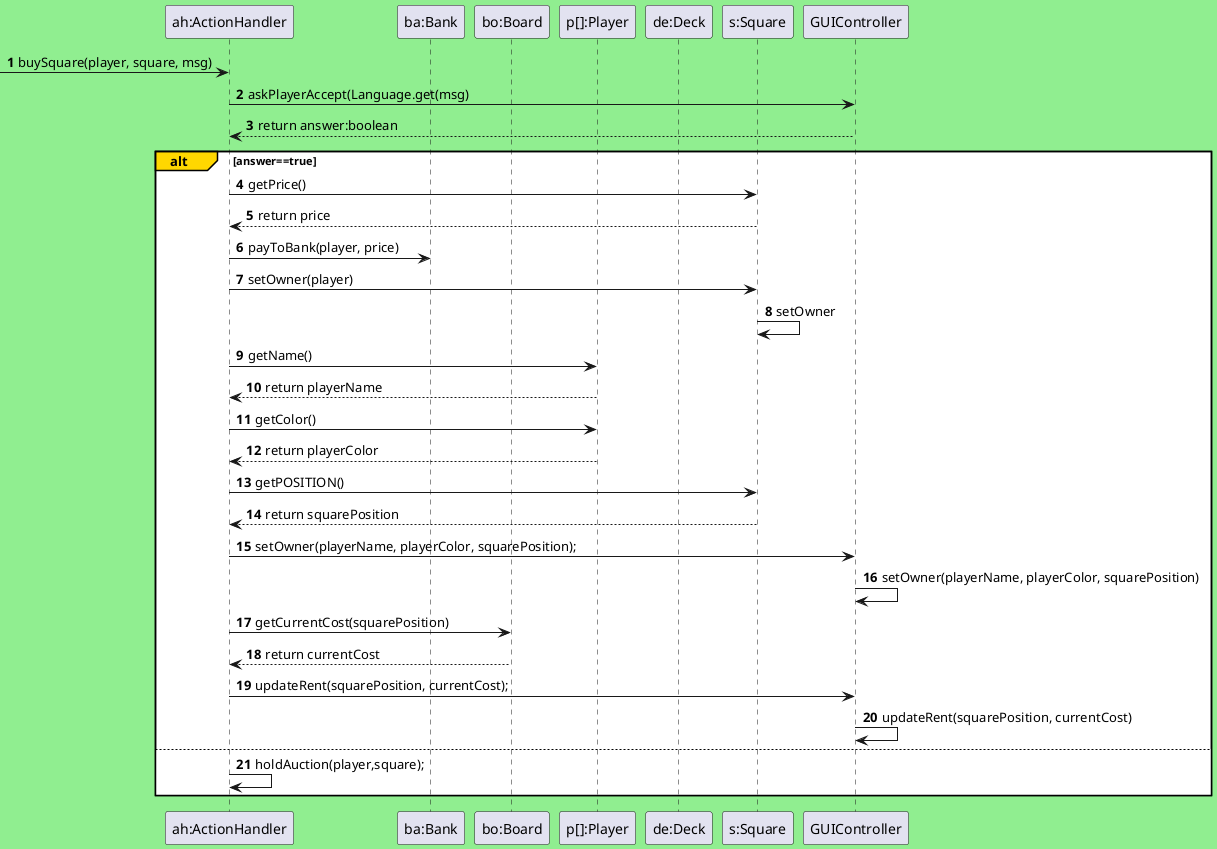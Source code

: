@startuml
'https://plantuml.com/sequence-diagram

autonumber
skinparam backgroundColor #LightGreen
Participant "ah:ActionHandler" as actionHandler
Participant "ba:Bank" as bank
Participant "bo:Board" as board
Participant "p[]:Player" as player
Participant "de:Deck" as deck
Participant "s:Square" as square
Participant "GUIController" as guiController

->actionHandler:buySquare(player, square, msg)
actionHandler -> guiController:askPlayerAccept(Language.get(msg)
actionHandler <-- guiController:return answer:boolean
alt#Gold #White answer==true
    actionHandler -> square:getPrice()
    actionHandler <--square: return price
    actionHandler ->bank: payToBank(player, price)

    actionHandler->square:setOwner(player)
    square->square: setOwner
    actionHandler -> player:getName()
    actionHandler <-- player:return playerName
    actionHandler -> player:getColor()
    actionHandler <-- player:return playerColor
    actionHandler -> square:getPOSITION()
    actionHandler <-- square:return squarePosition
    actionHandler->guiController:setOwner(playerName, playerColor, squarePosition);
    guiController -> guiController:setOwner(playerName, playerColor, squarePosition)
    actionHandler -> board:getCurrentCost(squarePosition)
    actionHandler <-- board:return currentCost
    actionHandler -> guiController:updateRent(squarePosition, currentCost);
    guiController -> guiController:updateRent(squarePosition, currentCost)
else #White
     actionHandler -> actionHandler:holdAuction(player,square);
end
@enduml